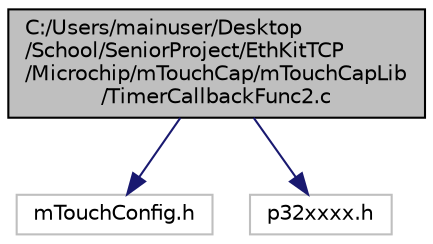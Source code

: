 digraph "C:/Users/mainuser/Desktop/School/SeniorProject/EthKitTCP/Microchip/mTouchCap/mTouchCapLib/TimerCallbackFunc2.c"
{
  edge [fontname="Helvetica",fontsize="10",labelfontname="Helvetica",labelfontsize="10"];
  node [fontname="Helvetica",fontsize="10",shape=record];
  Node1 [label="C:/Users/mainuser/Desktop\l/School/SeniorProject/EthKitTCP\l/Microchip/mTouchCap/mTouchCapLib\l/TimerCallbackFunc2.c",height=0.2,width=0.4,color="black", fillcolor="grey75", style="filled", fontcolor="black"];
  Node1 -> Node2 [color="midnightblue",fontsize="10",style="solid"];
  Node2 [label="mTouchConfig.h",height=0.2,width=0.4,color="grey75", fillcolor="white", style="filled"];
  Node1 -> Node3 [color="midnightblue",fontsize="10",style="solid"];
  Node3 [label="p32xxxx.h",height=0.2,width=0.4,color="grey75", fillcolor="white", style="filled"];
}
